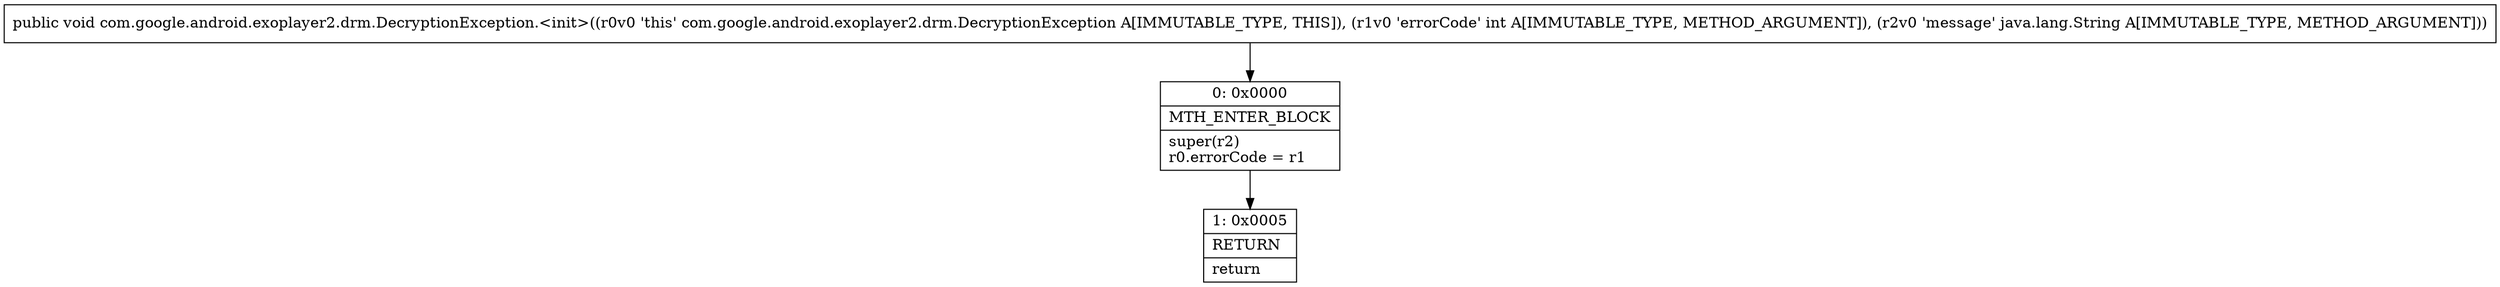 digraph "CFG forcom.google.android.exoplayer2.drm.DecryptionException.\<init\>(ILjava\/lang\/String;)V" {
Node_0 [shape=record,label="{0\:\ 0x0000|MTH_ENTER_BLOCK\l|super(r2)\lr0.errorCode = r1\l}"];
Node_1 [shape=record,label="{1\:\ 0x0005|RETURN\l|return\l}"];
MethodNode[shape=record,label="{public void com.google.android.exoplayer2.drm.DecryptionException.\<init\>((r0v0 'this' com.google.android.exoplayer2.drm.DecryptionException A[IMMUTABLE_TYPE, THIS]), (r1v0 'errorCode' int A[IMMUTABLE_TYPE, METHOD_ARGUMENT]), (r2v0 'message' java.lang.String A[IMMUTABLE_TYPE, METHOD_ARGUMENT])) }"];
MethodNode -> Node_0;
Node_0 -> Node_1;
}

